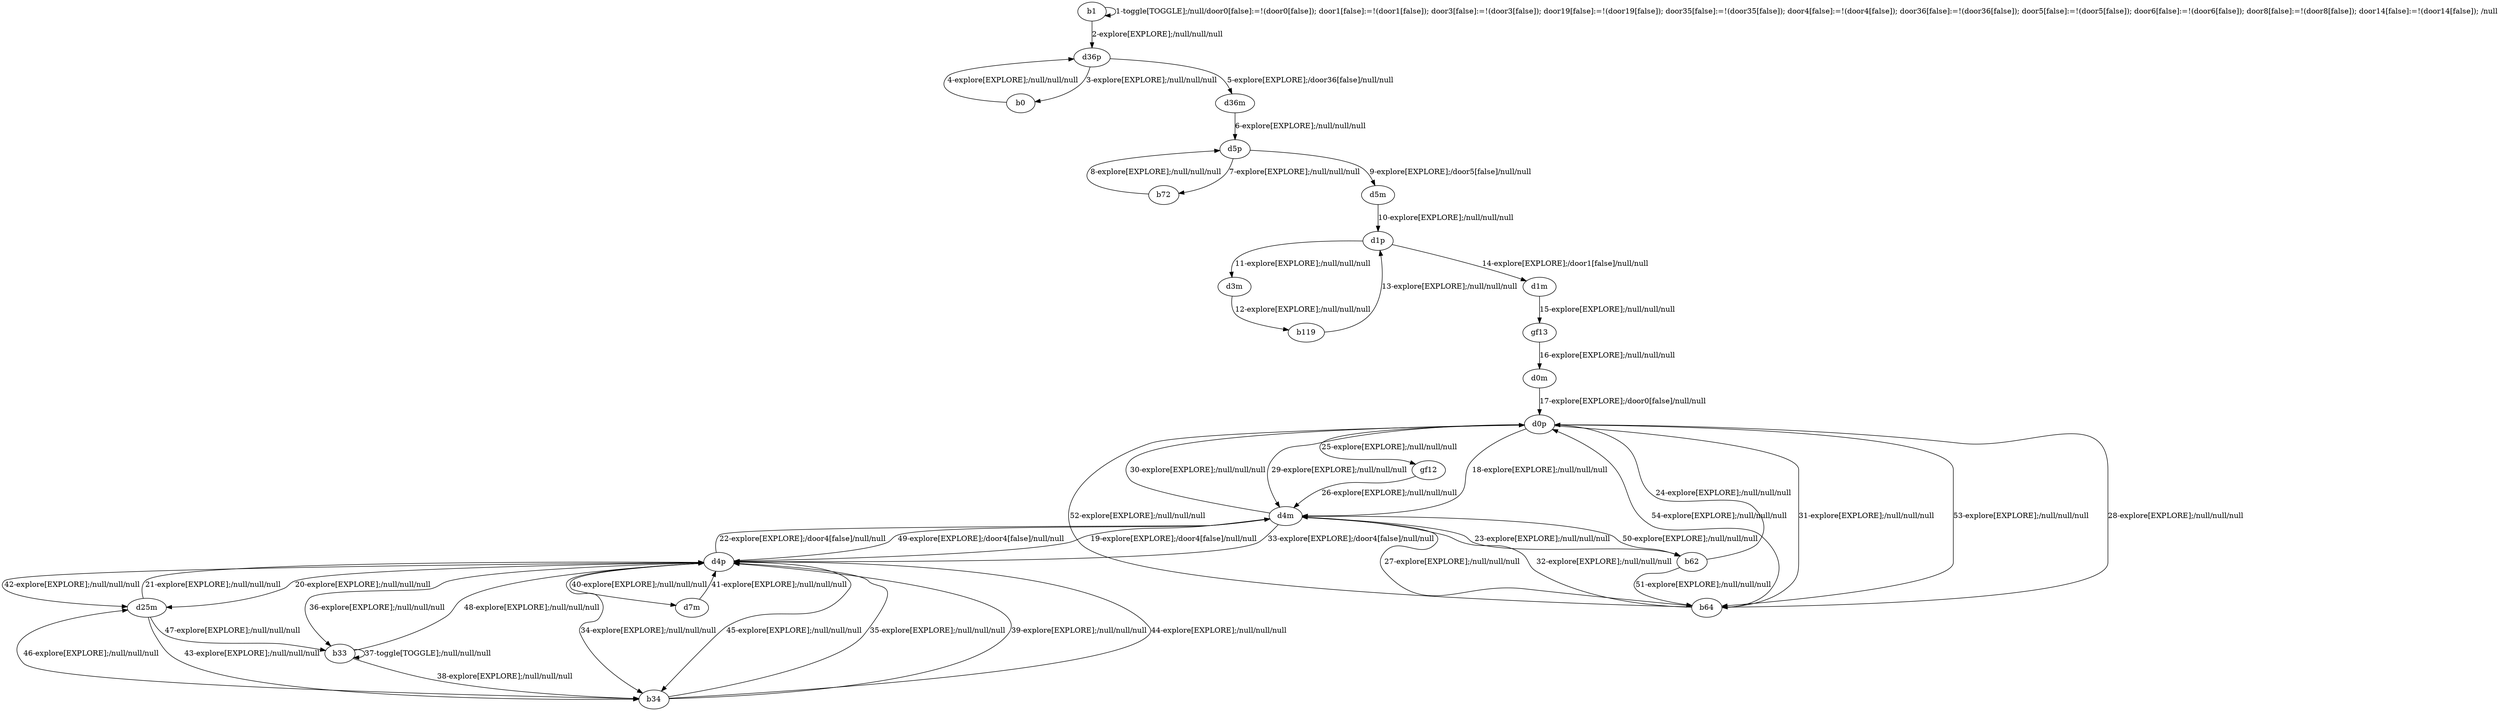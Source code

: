 # Total number of goals covered by this test: 1
# b64 --> d4m

digraph g {
"b1" -> "b1" [label = "1-toggle[TOGGLE];/null/door0[false]:=!(door0[false]); door1[false]:=!(door1[false]); door3[false]:=!(door3[false]); door19[false]:=!(door19[false]); door35[false]:=!(door35[false]); door4[false]:=!(door4[false]); door36[false]:=!(door36[false]); door5[false]:=!(door5[false]); door6[false]:=!(door6[false]); door8[false]:=!(door8[false]); door14[false]:=!(door14[false]); /null"];
"b1" -> "d36p" [label = "2-explore[EXPLORE];/null/null/null"];
"d36p" -> "b0" [label = "3-explore[EXPLORE];/null/null/null"];
"b0" -> "d36p" [label = "4-explore[EXPLORE];/null/null/null"];
"d36p" -> "d36m" [label = "5-explore[EXPLORE];/door36[false]/null/null"];
"d36m" -> "d5p" [label = "6-explore[EXPLORE];/null/null/null"];
"d5p" -> "b72" [label = "7-explore[EXPLORE];/null/null/null"];
"b72" -> "d5p" [label = "8-explore[EXPLORE];/null/null/null"];
"d5p" -> "d5m" [label = "9-explore[EXPLORE];/door5[false]/null/null"];
"d5m" -> "d1p" [label = "10-explore[EXPLORE];/null/null/null"];
"d1p" -> "d3m" [label = "11-explore[EXPLORE];/null/null/null"];
"d3m" -> "b119" [label = "12-explore[EXPLORE];/null/null/null"];
"b119" -> "d1p" [label = "13-explore[EXPLORE];/null/null/null"];
"d1p" -> "d1m" [label = "14-explore[EXPLORE];/door1[false]/null/null"];
"d1m" -> "gf13" [label = "15-explore[EXPLORE];/null/null/null"];
"gf13" -> "d0m" [label = "16-explore[EXPLORE];/null/null/null"];
"d0m" -> "d0p" [label = "17-explore[EXPLORE];/door0[false]/null/null"];
"d0p" -> "d4m" [label = "18-explore[EXPLORE];/null/null/null"];
"d4m" -> "d4p" [label = "19-explore[EXPLORE];/door4[false]/null/null"];
"d4p" -> "d25m" [label = "20-explore[EXPLORE];/null/null/null"];
"d25m" -> "d4p" [label = "21-explore[EXPLORE];/null/null/null"];
"d4p" -> "d4m" [label = "22-explore[EXPLORE];/door4[false]/null/null"];
"d4m" -> "b62" [label = "23-explore[EXPLORE];/null/null/null"];
"b62" -> "d0p" [label = "24-explore[EXPLORE];/null/null/null"];
"d0p" -> "gf12" [label = "25-explore[EXPLORE];/null/null/null"];
"gf12" -> "d4m" [label = "26-explore[EXPLORE];/null/null/null"];
"d4m" -> "b64" [label = "27-explore[EXPLORE];/null/null/null"];
"b64" -> "d0p" [label = "28-explore[EXPLORE];/null/null/null"];
"d0p" -> "d4m" [label = "29-explore[EXPLORE];/null/null/null"];
"d4m" -> "d0p" [label = "30-explore[EXPLORE];/null/null/null"];
"d0p" -> "b64" [label = "31-explore[EXPLORE];/null/null/null"];
"b64" -> "d4m" [label = "32-explore[EXPLORE];/null/null/null"];
"d4m" -> "d4p" [label = "33-explore[EXPLORE];/door4[false]/null/null"];
"d4p" -> "b34" [label = "34-explore[EXPLORE];/null/null/null"];
"b34" -> "d4p" [label = "35-explore[EXPLORE];/null/null/null"];
"d4p" -> "b33" [label = "36-explore[EXPLORE];/null/null/null"];
"b33" -> "b33" [label = "37-toggle[TOGGLE];/null/null/null"];
"b33" -> "b34" [label = "38-explore[EXPLORE];/null/null/null"];
"b34" -> "d4p" [label = "39-explore[EXPLORE];/null/null/null"];
"d4p" -> "d7m" [label = "40-explore[EXPLORE];/null/null/null"];
"d7m" -> "d4p" [label = "41-explore[EXPLORE];/null/null/null"];
"d4p" -> "d25m" [label = "42-explore[EXPLORE];/null/null/null"];
"d25m" -> "b34" [label = "43-explore[EXPLORE];/null/null/null"];
"b34" -> "d4p" [label = "44-explore[EXPLORE];/null/null/null"];
"d4p" -> "b34" [label = "45-explore[EXPLORE];/null/null/null"];
"b34" -> "d25m" [label = "46-explore[EXPLORE];/null/null/null"];
"d25m" -> "b33" [label = "47-explore[EXPLORE];/null/null/null"];
"b33" -> "d4p" [label = "48-explore[EXPLORE];/null/null/null"];
"d4p" -> "d4m" [label = "49-explore[EXPLORE];/door4[false]/null/null"];
"d4m" -> "b62" [label = "50-explore[EXPLORE];/null/null/null"];
"b62" -> "b64" [label = "51-explore[EXPLORE];/null/null/null"];
"b64" -> "d0p" [label = "52-explore[EXPLORE];/null/null/null"];
"d0p" -> "b64" [label = "53-explore[EXPLORE];/null/null/null"];
"b64" -> "d0p" [label = "54-explore[EXPLORE];/null/null/null"];
}